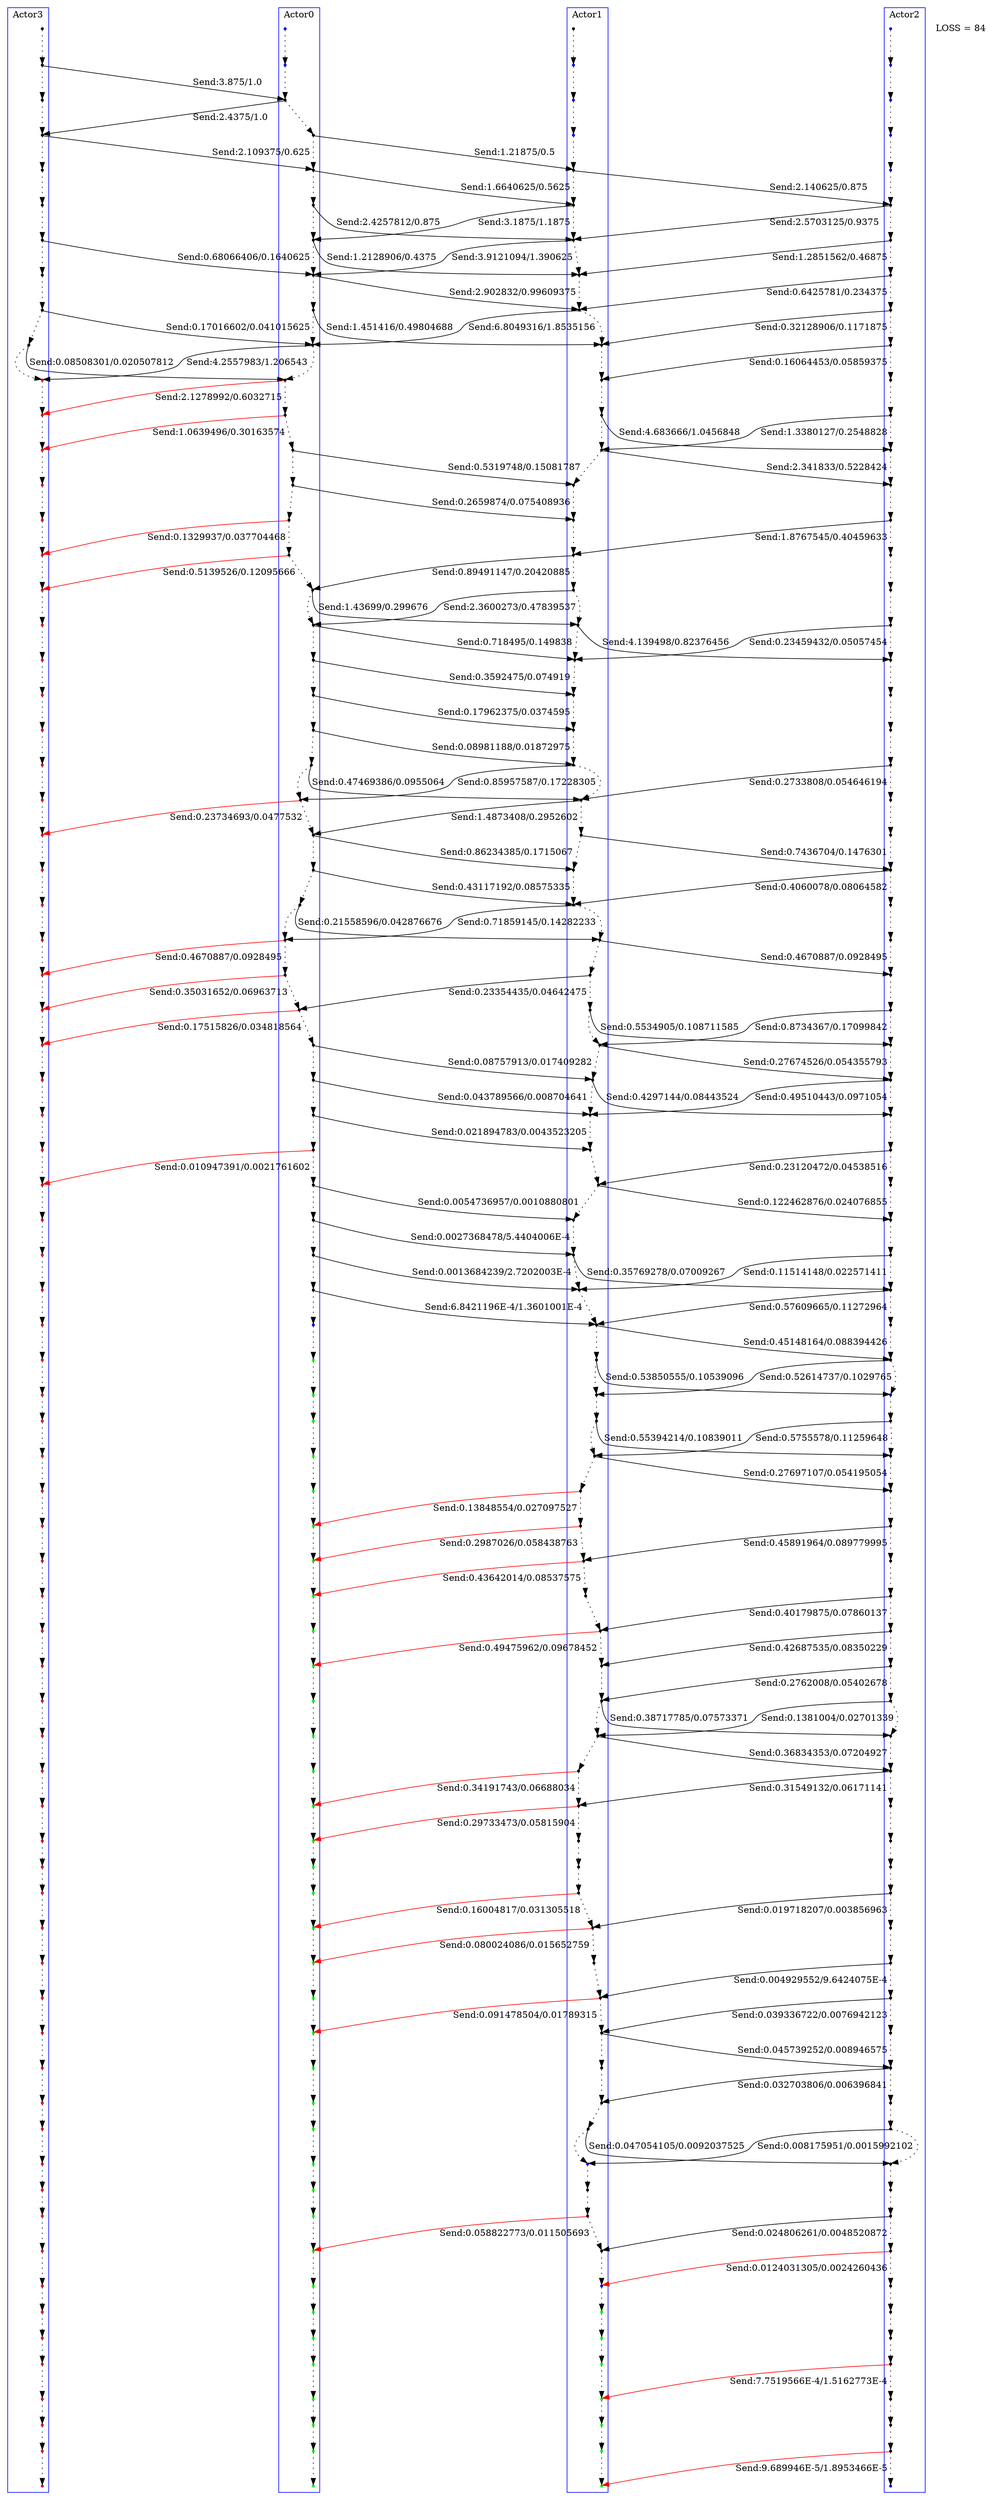 digraph G {
subgraph cluster0 {color=blue
A301[shape=point, label="3|{ s=3.5| w=1.0}"];
A302[shape=point, label="3|{ s=3.875| w=1.0}"];
A303[shape=point, label="3|{ s=4.21875| w=1.25}"];
A304[shape=point, label="3|{ s=2.109375| w=0.625}"];
A305[shape=point, label="3|{ s=1.3203125| w=0.375}"];
A306[shape=point, label="3|{ s=1.3613281| w=0.328125}"];
A307[shape=point, label="3|{ s=0.68066406| w=0.1640625}"];
A308[shape=point, label="3|{ s=0.34033203| w=0.08203125}"];
A309[shape=point, label="3|{ s=0.17016602| w=0.041015625}"];
A3010[shape=point, label="3|{ s=0.08508301| w=0.020507812}"];
A3011[shape=point, label="3| Exception- nulljava.lang.ArithmeticException:/byzero", color = red];
A3012[shape=point, label="3| -", color = red];
A3013[shape=point, label="3| -", color = red];
A3014[shape=point, label="3| -", color = red];
A3015[shape=point, label="3| -", color = red];
A3016[shape=point, label="3| -", color = red];
A3017[shape=point, label="3| -", color = red];
A3018[shape=point, label="3| -", color = red];
A3019[shape=point, label="3| -", color = red];
A3020[shape=point, label="3| -", color = red];
A3021[shape=point, label="3| -", color = red];
A3022[shape=point, label="3| -", color = red];
A3023[shape=point, label="3| -", color = red];
A3024[shape=point, label="3| -", color = red];
A3025[shape=point, label="3| -", color = red];
A3026[shape=point, label="3| -", color = red];
A3027[shape=point, label="3| -", color = red];
A3028[shape=point, label="3| -", color = red];
A3029[shape=point, label="3| -", color = red];
A3030[shape=point, label="3| -", color = red];
A3031[shape=point, label="3| -", color = red];
A3032[shape=point, label="3| -", color = red];
A3033[shape=point, label="3| -", color = red];
A3034[shape=point, label="3| -", color = red];
A3035[shape=point, label="3| -", color = red];
A3036[shape=point, label="3| -", color = red];
A3037[shape=point, label="3| -", color = red];
A3038[shape=point, label="3| -", color = red];
A3039[shape=point, label="3| -", color = red];
A3040[shape=point, label="3| -", color = red];
A3041[shape=point, label="3| -", color = red];
A3042[shape=point, label="3| -", color = red];
A3043[shape=point, label="3| -", color = red];
A3044[shape=point, label="3| -", color = red];
A3045[shape=point, label="3| -", color = red];
A3046[shape=point, label="3| -", color = red];
A3047[shape=point, label="3| -", color = red];
A3048[shape=point, label="3| -", color = red];
A3049[shape=point, label="3| -", color = red];
A3050[shape=point, label="3| -", color = red];
A3051[shape=point, label="3| -", color = red];
A3052[shape=point, label="3| -", color = red];
A3053[shape=point, label="3| -", color = red];
A3054[shape=point, label="3| -", color = red];
A3055[shape=point, label="3| -", color = red];
A3056[shape=point, label="3| -", color = red];
A3057[shape=point, label="3| -", color = red];
A3058[shape=point, label="3| -", color = red];
A3059[shape=point, label="3| -", color = red];
A3060[shape=point, label="3| -", color = red];
A3061[shape=point, label="3| -", color = red];
A3062[shape=point, label="3| -", color = red];
A3063[shape=point, label="3| -", color = red];
A3064[shape=point, label="3| -", color = red];
A3065[shape=point, label="3| -", color = red];
A3066[shape=point, label="3| -", color = red];
A3067[shape=point, label="3| -", color = red];
A3068[shape=point, label="3| -", color = red];
A3069[shape=point, label="3| -", color = red];
A3070[shape=point, label="3| -", color = red];
A3071[shape=point, label="3| -", color = red];
A3072[shape=point, label="3| -", color = red];
A3073[shape=point, label="3| -", color = red];
A3074[shape=point, label="3| -", color = red];
A301->A302->A303->A304->A305->A306->A307->A308->A309->A3010->A3011->A3012->A3013->A3014->A3015->A3016->A3017->A3018->A3019->A3020->A3021->A3022->A3023->A3024->A3025->A3026->A3027->A3028->A3029->A3030->A3031->A3032->A3033->A3034->A3035->A3036->A3037->A3038->A3039->A3040->A3041->A3042->A3043->A3044->A3045->A3046->A3047->A3048->A3049->A3050->A3051->A3052->A3053->A3054->A3055->A3056->A3057->A3058->A3059->A3060->A3061->A3062->A3063->A3064->A3065->A3066->A3067->A3068->A3069->A3070->A3071->A3072->A3073->A3074[style=dotted, arrowType=vee];
label = "Actor3";}
subgraph cluster1 {color=blue
A101[shape=point, label="1|{ s=2.0| w=1.0}"];
A102[shape=point, label="1|{ s=2.0| w=1.0}", color = blue];
A103[shape=point, label="1|{ s=2.0| w=1.0}", color = blue];
A104[shape=point, label="1|{ s=2.0| w=1.0}", color = blue];
A105[shape=point, label="1|{ s=2.140625| w=0.875}"];
A106[shape=point, label="1|{ s=3.1875| w=1.1875}"];
A107[shape=point, label="1|{ s=3.9121094| w=1.390625}"];
A108[shape=point, label="1|{ s=5.239746| w=1.4335938}"];
A109[shape=point, label="1|{ s=6.8049316| w=1.8535156}"];
A1010[shape=point, label="1|{ s=4.208496| w=1.2050781}"];
A1011[shape=point, label="1|{ s=2.104248| w=0.60253906}"];
A1012[shape=point, label="1|{ s=4.683666| w=1.0456848}"];
A1013[shape=point, label="1|{ s=2.341833| w=0.5228424}"];
A1014[shape=point, label="1|{ s=1.436904| w=0.33683014}"];
A1015[shape=point, label="1|{ s=1.7898229| w=0.4084177}"];
A1016[shape=point, label="1|{ s=0.89491147| w=0.20420885}"];
A1017[shape=point, label="1|{ s=2.3600273| w=0.47839537}"];
A1018[shape=point, label="1|{ s=4.139498| w=0.82376456}"];
A1019[shape=point, label="1|{ s=2.4289966| w=0.48680127}"];
A1020[shape=point, label="1|{ s=2.5322943| w=0.50492084}"];
A1021[shape=point, label="1|{ s=1.355959| w=0.27119017}"];
A1022[shape=point, label="1|{ s=0.85957587| w=0.17228305}"];
A1023[shape=point, label="1|{ s=1.4873408| w=0.2952602}"];
A1024[shape=point, label="1|{ s=0.7436704| w=0.1476301}"];
A1025[shape=point, label="1|{ s=1.006011| w=0.19989131}"];
A1026[shape=point, label="1|{ s=0.71859145| w=0.14282233}"];
A1027[shape=point, label="1|{ s=0.4670887| w=0.0928495}"];
A1028[shape=point, label="1|{ s=0.23354435| w=0.04642475}"];
A1029[shape=point, label="1|{ s=0.5534905| w=0.108711585}"];
A1030[shape=point, label="1|{ s=0.27674526| w=0.054355793}"];
A1031[shape=point, label="1|{ s=0.4297144| w=0.08443524}"];
A1032[shape=point, label="1|{ s=0.23675199| w=0.04656994}"];
A1033[shape=point, label="1|{ s=0.24492575| w=0.04815371}"];
A1034[shape=point, label="1|{ s=0.122462876| w=0.024076855}"];
A1035[shape=point, label="1|{ s=0.2904204| w=0.056956735}"];
A1036[shape=point, label="1|{ s=0.35769278| w=0.07009267}"];
A1037[shape=point, label="1|{ s=0.32618243| w=0.06392321}"];
A1038[shape=point, label="1|{ s=0.45148164| w=0.088394426}"];
A1039[shape=point, label="1|{ s=0.53850555| w=0.10539096}"];
A1040[shape=point, label="1|{ s=0.53232646| w=0.10418373}"];
A1041[shape=point, label="1|{ s=0.55394214| w=0.10839011}"];
A1042[shape=point, label="1|{ s=0.27697107| w=0.054195054}"];
A1043[shape=point, label="1|{ s=0.13848554| w=0.027097527}"];
A1044[shape=point, label="1|{ s=0.2987026| w=0.058438763}"];
A1045[shape=point, label="1|{ s=0.43642014| w=0.08537575}"];
A1046[shape=point, label="1|{ s=0.5626439| w=0.11006674}"];
A1047[shape=point, label="1|{ s=0.49475962| w=0.09678452}"];
A1048[shape=point, label="1|{ s=0.38548023| w=0.07540565}"];
A1049[shape=point, label="1|{ s=0.38717785| w=0.07573371}"];
A1050[shape=point, label="1|{ s=0.36834353| w=0.07204927}"];
A1051[shape=point, label="1|{ s=0.34191743| w=0.06688034}"];
A1052[shape=point, label="1|{ s=0.29733473| w=0.05815904}"];
A1053[shape=point, label="1|{ s=0.14866737| w=0.02907952}"];
A1054[shape=point, label="1|{ s=0.07433368| w=0.01453976}"];
A1055[shape=point, label="1|{ s=0.16004817| w=0.031305518}"];
A1056[shape=point, label="1|{ s=0.080024086| w=0.015652759}"];
A1057[shape=point, label="1|{ s=0.14362028| w=0.02809209}"];
A1058[shape=point, label="1|{ s=0.091478504| w=0.01789315}"];
A1059[shape=point, label="1|{ s=0.045739252| w=0.008946575}"];
A1060[shape=point, label="1|{ s=0.03922153| w=0.0076717082}"];
A1061[shape=point, label="1|{ s=0.019610764| w=0.0038358541}"];
A1062[shape=point, label="1|{ s=0.047054105| w=0.0092037525}"];
A1063[shape=point, label="1|{ s=0.047054105| w=0.0092037525}", color = blue];
A1064[shape=point, label="1|{ s=0.046546537| w=0.00910447}"];
A1065[shape=point, label="1|{ s=0.058822773| w=0.011505693}"];
A1066[shape=point, label="1|{ s=0.08196915| w=0.016033107}"];
A1067[shape=point, label="1|{ s=0.08196915| w=0.016033107}", color = blue];
A1068[shape=point, label="1|{ s=0.08196915| w=0.016033107}", color = green];
A1069[shape=point, label="1|{ s=0.08196915| w=0.016033107}", color = green];
A1070[shape=point, label="1|{ s=0.08196915| w=0.016033107}", color = green];
A1071[shape=point, label="1|{ s=0.08196915| w=0.016033107}", color = green];
A1072[shape=point, label="1|{ s=0.08196915| w=0.016033107}", color = green];
A1073[shape=point, label="1|{ s=0.08196915| w=0.016033107}", color = green];
A1074[shape=point, label="1|{ s=0.08196915| w=0.016033107}", color = green];
A101->A102->A103->A104->A105->A106->A107->A108->A109->A1010->A1011->A1012->A1013->A1014->A1015->A1016->A1017->A1018->A1019->A1020->A1021->A1022->A1023->A1024->A1025->A1026->A1027->A1028->A1029->A1030->A1031->A1032->A1033->A1034->A1035->A1036->A1037->A1038->A1039->A1040->A1041->A1042->A1043->A1044->A1045->A1046->A1047->A1048->A1049->A1050->A1051->A1052->A1053->A1054->A1055->A1056->A1057->A1058->A1059->A1060->A1061->A1062->A1063->A1064->A1065->A1066->A1067->A1068->A1069->A1070->A1071->A1072->A1073->A1074[style=dotted, arrowType=vee];
label = "Actor1";}
subgraph cluster2 {color=blue
A201[shape=point, label="2|{ s=3.0| w=1.0}", color = blue];
A202[shape=point, label="2|{ s=3.0| w=1.0}", color = blue];
A203[shape=point, label="2|{ s=3.0| w=1.0}", color = blue];
A204[shape=point, label="2|{ s=3.0| w=1.0}", color = blue];
A205[shape=point, label="2|{ s=3.0| w=1.0}", color = blue];
A206[shape=point, label="2|{ s=2.5703125| w=0.9375}"];
A207[shape=point, label="2|{ s=1.2851562| w=0.46875}"];
A208[shape=point, label="2|{ s=0.6425781| w=0.234375}"];
A209[shape=point, label="2|{ s=0.32128906| w=0.1171875}"];
A2010[shape=point, label="2|{ s=0.16064453| w=0.05859375}"];
A2011[shape=point, label="2|{ s=0.080322266| w=0.029296875}"];
A2012[shape=point, label="2|{ s=1.3380127| w=0.2548828}"];
A2013[shape=point, label="2|{ s=3.0108395| w=0.6502838}"];
A2014[shape=point, label="2|{ s=3.753509| w=0.80919266}"];
A2015[shape=point, label="2|{ s=1.8767545| w=0.40459633}"];
A2016[shape=point, label="2|{ s=0.93837726| w=0.20229816}"];
A2017[shape=point, label="2|{ s=0.46918863| w=0.10114908}"];
A2018[shape=point, label="2|{ s=0.23459432| w=0.05057454}"];
A2019[shape=point, label="2|{ s=2.1870463| w=0.43716955}"];
A2020[shape=point, label="2|{ s=1.0935231| w=0.21858478}"];
A2021[shape=point, label="2|{ s=0.5467616| w=0.10929239}"];
A2022[shape=point, label="2|{ s=0.2733808| w=0.054646194}"];
A2023[shape=point, label="2|{ s=0.1366904| w=0.027323097}"];
A2024[shape=point, label="2|{ s=0.0683452| w=0.0136615485}"];
A2025[shape=point, label="2|{ s=0.4060078| w=0.08064582}"];
A2026[shape=point, label="2|{ s=0.2030039| w=0.04032291}"];
A2027[shape=point, label="2|{ s=0.10150195| w=0.020161455}"];
A2028[shape=point, label="2|{ s=0.28429532| w=0.05650548}"];
A2029[shape=point, label="2|{ s=0.8734367| w=0.17099842}"];
A2030[shape=point, label="2|{ s=0.7134636| w=0.139855}"];
A2031[shape=point, label="2|{ s=0.49510443| w=0.0971054}"];
A2032[shape=point, label="2|{ s=0.46240944| w=0.09077032}"];
A2033[shape=point, label="2|{ s=0.23120472| w=0.04538516}"];
A2034[shape=point, label="2|{ s=0.33810306| w=0.06620879}"];
A2035[shape=point, label="2|{ s=0.23028296| w=0.045142822}"];
A2036[shape=point, label="2|{ s=0.11514148| w=0.022571411}"];
A2037[shape=point, label="2|{ s=0.57609665| w=0.11272964}"];
A2038[shape=point, label="2|{ s=0.5137892| w=0.100562036}"];
A2039[shape=point, label="2|{ s=0.52614737| w=0.1029765}"];
A2040[shape=point, label="2|{ s=0.52614737| w=0.1029765}", color = blue];
A2041[shape=point, label="2|{ s=0.5755578| w=0.11259648}"];
A2042[shape=point, label="2|{ s=0.849383| w=0.16616729}"];
A2043[shape=point, label="2|{ s=0.9178393| w=0.17955999}"];
A2044[shape=point, label="2|{ s=0.45891964| w=0.089779995}"];
A2045[shape=point, label="2|{ s=0.22945982| w=0.044889998}"];
A2046[shape=point, label="2|{ s=0.40179875| w=0.07860137}"];
A2047[shape=point, label="2|{ s=0.42687535| w=0.08350229}"];
A2048[shape=point, label="2|{ s=0.2762008| w=0.05402678}"];
A2049[shape=point, label="2|{ s=0.1381004| w=0.02701339}"];
A2050[shape=point, label="2|{ s=0.26263914| w=0.05137355}"];
A2051[shape=point, label="2|{ s=0.31549132| w=0.06171141}"];
A2052[shape=point, label="2|{ s=0.15774566| w=0.030855704}"];
A2053[shape=point, label="2|{ s=0.07887283| w=0.015427852}"];
A2054[shape=point, label="2|{ s=0.039436415| w=0.007713926}"];
A2055[shape=point, label="2|{ s=0.019718207| w=0.003856963}"];
A2056[shape=point, label="2|{ s=0.009859104| w=0.0019284815}"];
A2057[shape=point, label="2|{ s=0.004929552| w=9.6424075E-4}"];
A2058[shape=point, label="2|{ s=0.039336722| w=0.0076942123}"];
A2059[shape=point, label="2|{ s=0.019668361| w=0.0038471061}"];
A2060[shape=point, label="2|{ s=0.032703806| w=0.006396841}"];
A2061[shape=point, label="2|{ s=0.016351903| w=0.0031984204}"];
A2062[shape=point, label="2|{ s=0.008175951| w=0.0015992102}"];
A2063[shape=point, label="2|{ s=0.0040879757| w=7.996051E-4}"];
A2064[shape=point, label="2|{ s=0.049612522| w=0.0097041745}"];
A2065[shape=point, label="2|{ s=0.024806261| w=0.0048520872}"];
A2066[shape=point, label="2|{ s=0.0124031305| w=0.0024260436}"];
A2067[shape=point, label="2|{ s=0.0062015653| w=0.0012130218}"];
A2068[shape=point, label="2|{ s=0.0031007826| w=6.065109E-4}"];
A2069[shape=point, label="2|{ s=0.0015503913| w=3.0325545E-4}"];
A2070[shape=point, label="2|{ s=7.7519566E-4| w=1.5162773E-4}"];
A2071[shape=point, label="2|{ s=3.8759783E-4| w=7.581386E-5}"];
A2072[shape=point, label="2|{ s=1.9379891E-4| w=3.790693E-5}"];
A2073[shape=point, label="2|{ s=9.689946E-5| w=1.8953466E-5}"];
A2074[shape=point, label="2|{ s=9.689946E-5| w=1.8953466E-5}", color = blue];
A201->A202->A203->A204->A205->A206->A207->A208->A209->A2010->A2011->A2012->A2013->A2014->A2015->A2016->A2017->A2018->A2019->A2020->A2021->A2022->A2023->A2024->A2025->A2026->A2027->A2028->A2029->A2030->A2031->A2032->A2033->A2034->A2035->A2036->A2037->A2038->A2039->A2040->A2041->A2042->A2043->A2044->A2045->A2046->A2047->A2048->A2049->A2050->A2051->A2052->A2053->A2054->A2055->A2056->A2057->A2058->A2059->A2060->A2061->A2062->A2063->A2064->A2065->A2066->A2067->A2068->A2069->A2070->A2071->A2072->A2073->A2074[style=dotted, arrowType=vee];
label = "Actor2";}
subgraph cluster3 {color=blue
A001[shape=point, label="0|{ s=1.0| w=1.0}", color = blue];
A002[shape=point, label="0|{ s=1.0| w=1.0}", color = blue];
A003[shape=point, label="0|{ s=2.4375| w=1.0}"];
A004[shape=point, label="0|{ s=1.21875| w=0.5}"];
A005[shape=point, label="0|{ s=1.6640625| w=0.5625}"];
A006[shape=point, label="0|{ s=2.4257812| w=0.875}"];
A007[shape=point, label="0|{ s=1.2128906| w=0.4375}"];
A008[shape=point, label="0|{ s=2.902832| w=0.99609375}"];
A009[shape=point, label="0|{ s=1.451416| w=0.49804688}"];
A0010[shape=point, label="0|{ s=4.2557983| w=1.206543}"];
A0011[shape=point, label="0|{ s=2.1278992| w=0.6032715}"];
A0012[shape=point, label="0|{ s=1.0639496| w=0.30163574}"];
A0013[shape=point, label="0|{ s=0.5319748| w=0.15081787}"];
A0014[shape=point, label="0|{ s=0.2659874| w=0.075408936}"];
A0015[shape=point, label="0|{ s=0.1329937| w=0.037704468}"];
A0016[shape=point, label="0|{ s=0.5139526| w=0.12095666}"];
A0017[shape=point, label="0|{ s=1.43699| w=0.299676}"];
A0018[shape=point, label="0|{ s=0.718495| w=0.149838}"];
A0019[shape=point, label="0|{ s=0.3592475| w=0.074919}"];
A0020[shape=point, label="0|{ s=0.17962375| w=0.0374595}"];
A0021[shape=point, label="0|{ s=0.08981188| w=0.01872975}"];
A0022[shape=point, label="0|{ s=0.47469386| w=0.0955064}"];
A0023[shape=point, label="0|{ s=0.23734693| w=0.0477532}"];
A0024[shape=point, label="0|{ s=0.86234385| w=0.1715067}"];
A0025[shape=point, label="0|{ s=0.43117192| w=0.08575335}"];
A0026[shape=point, label="0|{ s=0.21558596| w=0.042876676}"];
A0027[shape=point, label="0|{ s=0.4670887| w=0.0928495}"];
A0028[shape=point, label="0|{ s=0.35031652| w=0.06963713}"];
A0029[shape=point, label="0|{ s=0.17515826| w=0.034818564}"];
A0030[shape=point, label="0|{ s=0.08757913| w=0.017409282}"];
A0031[shape=point, label="0|{ s=0.043789566| w=0.008704641}"];
A0032[shape=point, label="0|{ s=0.021894783| w=0.0043523205}"];
A0033[shape=point, label="0|{ s=0.010947391| w=0.0021761602}"];
A0034[shape=point, label="0|{ s=0.0054736957| w=0.0010880801}"];
A0035[shape=point, label="0|{ s=0.0027368478| w=5.4404006E-4}"];
A0036[shape=point, label="0|{ s=0.0013684239| w=2.7202003E-4}"];
A0037[shape=point, label="0|{ s=6.8421196E-4| w=1.3601001E-4}"];
A0038[shape=point, label="0|{ s=6.8421196E-4| w=1.3601001E-4}", color = blue];
A0039[shape=point, label="0|{ s=6.8421196E-4| w=1.3601001E-4}", color = green];
A0040[shape=point, label="0|{ s=6.8421196E-4| w=1.3601001E-4}", color = green];
A0041[shape=point, label="0|{ s=6.8421196E-4| w=1.3601001E-4}", color = green];
A0042[shape=point, label="0|{ s=6.8421196E-4| w=1.3601001E-4}", color = green];
A0043[shape=point, label="0|{ s=6.8421196E-4| w=1.3601001E-4}", color = green];
A0044[shape=point, label="0|{ s=6.8421196E-4| w=1.3601001E-4}", color = green];
A0045[shape=point, label="0|{ s=6.8421196E-4| w=1.3601001E-4}", color = green];
A0046[shape=point, label="0|{ s=6.8421196E-4| w=1.3601001E-4}", color = green];
A0047[shape=point, label="0|{ s=6.8421196E-4| w=1.3601001E-4}", color = green];
A0048[shape=point, label="0|{ s=6.8421196E-4| w=1.3601001E-4}", color = green];
A0049[shape=point, label="0|{ s=6.8421196E-4| w=1.3601001E-4}", color = green];
A0050[shape=point, label="0|{ s=6.8421196E-4| w=1.3601001E-4}", color = green];
A0051[shape=point, label="0|{ s=6.8421196E-4| w=1.3601001E-4}", color = green];
A0052[shape=point, label="0|{ s=6.8421196E-4| w=1.3601001E-4}", color = green];
A0053[shape=point, label="0|{ s=6.8421196E-4| w=1.3601001E-4}", color = green];
A0054[shape=point, label="0|{ s=6.8421196E-4| w=1.3601001E-4}", color = green];
A0055[shape=point, label="0|{ s=6.8421196E-4| w=1.3601001E-4}", color = green];
A0056[shape=point, label="0|{ s=6.8421196E-4| w=1.3601001E-4}", color = green];
A0057[shape=point, label="0|{ s=6.8421196E-4| w=1.3601001E-4}", color = green];
A0058[shape=point, label="0|{ s=6.8421196E-4| w=1.3601001E-4}", color = green];
A0059[shape=point, label="0|{ s=6.8421196E-4| w=1.3601001E-4}", color = green];
A0060[shape=point, label="0|{ s=6.8421196E-4| w=1.3601001E-4}", color = green];
A0061[shape=point, label="0|{ s=6.8421196E-4| w=1.3601001E-4}", color = green];
A0062[shape=point, label="0|{ s=6.8421196E-4| w=1.3601001E-4}", color = green];
A0063[shape=point, label="0|{ s=6.8421196E-4| w=1.3601001E-4}", color = green];
A0064[shape=point, label="0|{ s=6.8421196E-4| w=1.3601001E-4}", color = green];
A0065[shape=point, label="0|{ s=6.8421196E-4| w=1.3601001E-4}", color = green];
A0066[shape=point, label="0|{ s=6.8421196E-4| w=1.3601001E-4}", color = green];
A0067[shape=point, label="0|{ s=6.8421196E-4| w=1.3601001E-4}", color = green];
A0068[shape=point, label="0|{ s=6.8421196E-4| w=1.3601001E-4}", color = green];
A0069[shape=point, label="0|{ s=6.8421196E-4| w=1.3601001E-4}", color = green];
A0070[shape=point, label="0|{ s=6.8421196E-4| w=1.3601001E-4}", color = green];
A0071[shape=point, label="0|{ s=6.8421196E-4| w=1.3601001E-4}", color = green];
A0072[shape=point, label="0|{ s=6.8421196E-4| w=1.3601001E-4}", color = green];
A0073[shape=point, label="0|{ s=6.8421196E-4| w=1.3601001E-4}", color = green];
A0074[shape=point, label="0|{ s=6.8421196E-4| w=1.3601001E-4}", color = green];
A001->A002->A003->A004->A005->A006->A007->A008->A009->A0010->A0011->A0012->A0013->A0014->A0015->A0016->A0017->A0018->A0019->A0020->A0021->A0022->A0023->A0024->A0025->A0026->A0027->A0028->A0029->A0030->A0031->A0032->A0033->A0034->A0035->A0036->A0037->A0038->A0039->A0040->A0041->A0042->A0043->A0044->A0045->A0046->A0047->A0048->A0049->A0050->A0051->A0052->A0053->A0054->A0055->A0056->A0057->A0058->A0059->A0060->A0061->A0062->A0063->A0064->A0065->A0066->A0067->A0068->A0069->A0070->A0071->A0072->A0073->A0074[style=dotted, arrowType=vee];
label = "Actor0";}
A302 -> A003 [label = "Send:3.875/1.0"];
A003 -> A304 [label = "Send:2.4375/1.0"];
A004 -> A105 [label = "Send:1.21875/0.5"];
A304 -> A005 [label = "Send:2.109375/0.625"];
A105 -> A206 [label = "Send:2.140625/0.875"];
A005 -> A106 [label = "Send:1.6640625/0.5625"];
A206 -> A107 [label = "Send:2.5703125/0.9375"];
A106 -> A007 [label = "Send:3.1875/1.1875"];
A006 -> A107 [label = "Send:2.4257812/0.875"];
A207 -> A108 [label = "Send:1.2851562/0.46875"];
A107 -> A008 [label = "Send:3.9121094/1.390625"];
A007 -> A108 [label = "Send:1.2128906/0.4375"];
A307 -> A008 [label = "Send:0.68066406/0.1640625"];
A208 -> A109 [label = "Send:0.6425781/0.234375"];
A008 -> A109 [label = "Send:2.902832/0.99609375"];
A209 -> A1010 [label = "Send:0.32128906/0.1171875"];
A009 -> A1010 [label = "Send:1.451416/0.49804688"];
A109 -> A0010 [label = "Send:6.8049316/1.8535156"];
A309 -> A0010 [label = "Send:0.17016602/0.041015625"];
A2010 -> A1011 [label = "Send:0.16064453/0.05859375"];
A0010 -> A3011 [label = "Send:4.2557983/1.206543"];
A3010 -> A0011 [label = "Send:0.08508301/0.020507812"];
A0011 -> A3012 [label = "Send:2.1278992/0.6032715", color = red];
A2012 -> A1013 [label = "Send:1.3380127/0.2548828"];
A0012 -> A3013 [label = "Send:1.0639496/0.30163574", color = red];
A1012 -> A2013 [label = "Send:4.683666/1.0456848"];
A0013 -> A1014 [label = "Send:0.5319748/0.15081787"];
A1013 -> A2014 [label = "Send:2.341833/0.5228424"];
A0014 -> A1015 [label = "Send:0.2659874/0.075408936"];
A2015 -> A1016 [label = "Send:1.8767545/0.40459633"];
A0015 -> A3016 [label = "Send:0.1329937/0.037704468", color = red];
A0016 -> A3017 [label = "Send:0.5139526/0.12095666", color = red];
A1016 -> A0017 [label = "Send:0.89491147/0.20420885"];
A0017 -> A1018 [label = "Send:1.43699/0.299676"];
A1017 -> A0018 [label = "Send:2.3600273/0.47839537"];
A2018 -> A1019 [label = "Send:0.23459432/0.05057454"];
A0018 -> A1019 [label = "Send:0.718495/0.149838"];
A1018 -> A2019 [label = "Send:4.139498/0.82376456"];
A0019 -> A1020 [label = "Send:0.3592475/0.074919"];
A0020 -> A1021 [label = "Send:0.17962375/0.0374595"];
A0021 -> A1022 [label = "Send:0.08981188/0.01872975"];
A2022 -> A1023 [label = "Send:0.2733808/0.054646194"];
A0022 -> A1023 [label = "Send:0.47469386/0.0955064"];
A1022 -> A0023 [label = "Send:0.85957587/0.17228305"];
A0023 -> A3024 [label = "Send:0.23734693/0.0477532", color = red];
A1023 -> A0024 [label = "Send:1.4873408/0.2952602"];
A0024 -> A1025 [label = "Send:0.86234385/0.1715067"];
A1024 -> A2025 [label = "Send:0.7436704/0.1476301"];
A2025 -> A1026 [label = "Send:0.4060078/0.08064582"];
A0025 -> A1026 [label = "Send:0.43117192/0.08575335"];
A0026 -> A1027 [label = "Send:0.21558596/0.042876676"];
A1026 -> A0027 [label = "Send:0.71859145/0.14282233"];
A0027 -> A3028 [label = "Send:0.4670887/0.0928495", color = red];
A1027 -> A2028 [label = "Send:0.4670887/0.0928495"];
A0028 -> A3029 [label = "Send:0.35031652/0.06963713", color = red];
A1028 -> A0029 [label = "Send:0.23354435/0.04642475"];
A2029 -> A1030 [label = "Send:0.8734367/0.17099842"];
A0029 -> A3030 [label = "Send:0.17515826/0.034818564", color = red];
A1029 -> A2030 [label = "Send:0.5534905/0.108711585"];
A0030 -> A1031 [label = "Send:0.08757913/0.017409282"];
A1030 -> A2031 [label = "Send:0.27674526/0.054355793"];
A2031 -> A1032 [label = "Send:0.49510443/0.0971054"];
A0031 -> A1032 [label = "Send:0.043789566/0.008704641"];
A1031 -> A2032 [label = "Send:0.4297144/0.08443524"];
A0032 -> A1033 [label = "Send:0.021894783/0.0043523205"];
A2033 -> A1034 [label = "Send:0.23120472/0.04538516"];
A0033 -> A3034 [label = "Send:0.010947391/0.0021761602", color = red];
A0034 -> A1035 [label = "Send:0.0054736957/0.0010880801"];
A1034 -> A2035 [label = "Send:0.122462876/0.024076855"];
A0035 -> A1036 [label = "Send:0.0027368478/5.4404006E-4"];
A2036 -> A1037 [label = "Send:0.11514148/0.022571411"];
A0036 -> A1037 [label = "Send:0.0013684239/2.7202003E-4"];
A1036 -> A2037 [label = "Send:0.35769278/0.07009267"];
A2037 -> A1038 [label = "Send:0.57609665/0.11272964"];
A0037 -> A1038 [label = "Send:6.8421196E-4/1.3601001E-4"];
A1038 -> A2039 [label = "Send:0.45148164/0.088394426"];
A2039 -> A1040 [label = "Send:0.52614737/0.1029765"];
A1039 -> A2040 [label = "Send:0.53850555/0.10539096"];
A2041 -> A1042 [label = "Send:0.5755578/0.11259648"];
A1041 -> A2042 [label = "Send:0.55394214/0.10839011"];
A1042 -> A2043 [label = "Send:0.27697107/0.054195054"];
A1043 -> A0044 [label = "Send:0.13848554/0.027097527", color = red];
A2044 -> A1045 [label = "Send:0.45891964/0.089779995"];
A1044 -> A0045 [label = "Send:0.2987026/0.058438763", color = red];
A1045 -> A0046 [label = "Send:0.43642014/0.08537575", color = red];
A2046 -> A1047 [label = "Send:0.40179875/0.07860137"];
A2047 -> A1048 [label = "Send:0.42687535/0.08350229"];
A1047 -> A0048 [label = "Send:0.49475962/0.09678452", color = red];
A2048 -> A1049 [label = "Send:0.2762008/0.05402678"];
A2049 -> A1050 [label = "Send:0.1381004/0.02701339"];
A1049 -> A2050 [label = "Send:0.38717785/0.07573371"];
A1050 -> A2051 [label = "Send:0.36834353/0.07204927"];
A2051 -> A1052 [label = "Send:0.31549132/0.06171141"];
A1051 -> A0052 [label = "Send:0.34191743/0.06688034", color = red];
A1052 -> A0053 [label = "Send:0.29733473/0.05815904", color = red];
A2055 -> A1056 [label = "Send:0.019718207/0.003856963"];
A1055 -> A0056 [label = "Send:0.16004817/0.031305518", color = red];
A1056 -> A0057 [label = "Send:0.080024086/0.015652759", color = red];
A2057 -> A1058 [label = "Send:0.004929552/9.6424075E-4"];
A2058 -> A1059 [label = "Send:0.039336722/0.0076942123"];
A1058 -> A0059 [label = "Send:0.091478504/0.01789315", color = red];
A1059 -> A2060 [label = "Send:0.045739252/0.008946575"];
A2060 -> A1061 [label = "Send:0.032703806/0.006396841"];
A2062 -> A1063 [label = "Send:0.008175951/0.0015992102"];
A1062 -> A2063 [label = "Send:0.047054105/0.0092037525"];
A2065 -> A1066 [label = "Send:0.024806261/0.0048520872"];
A1065 -> A0066 [label = "Send:0.058822773/0.011505693", color = red];
A2066 -> A1067 [label = "Send:0.0124031305/0.0024260436", color = red];
A2070 -> A1071 [label = "Send:7.7519566E-4/1.5162773E-4", color = red];
A2073 -> A1074 [label = "Send:9.689946E-5/1.8953466E-5", color = red];
{node [shape=plaintext]; "LOSS = 84"}
}
